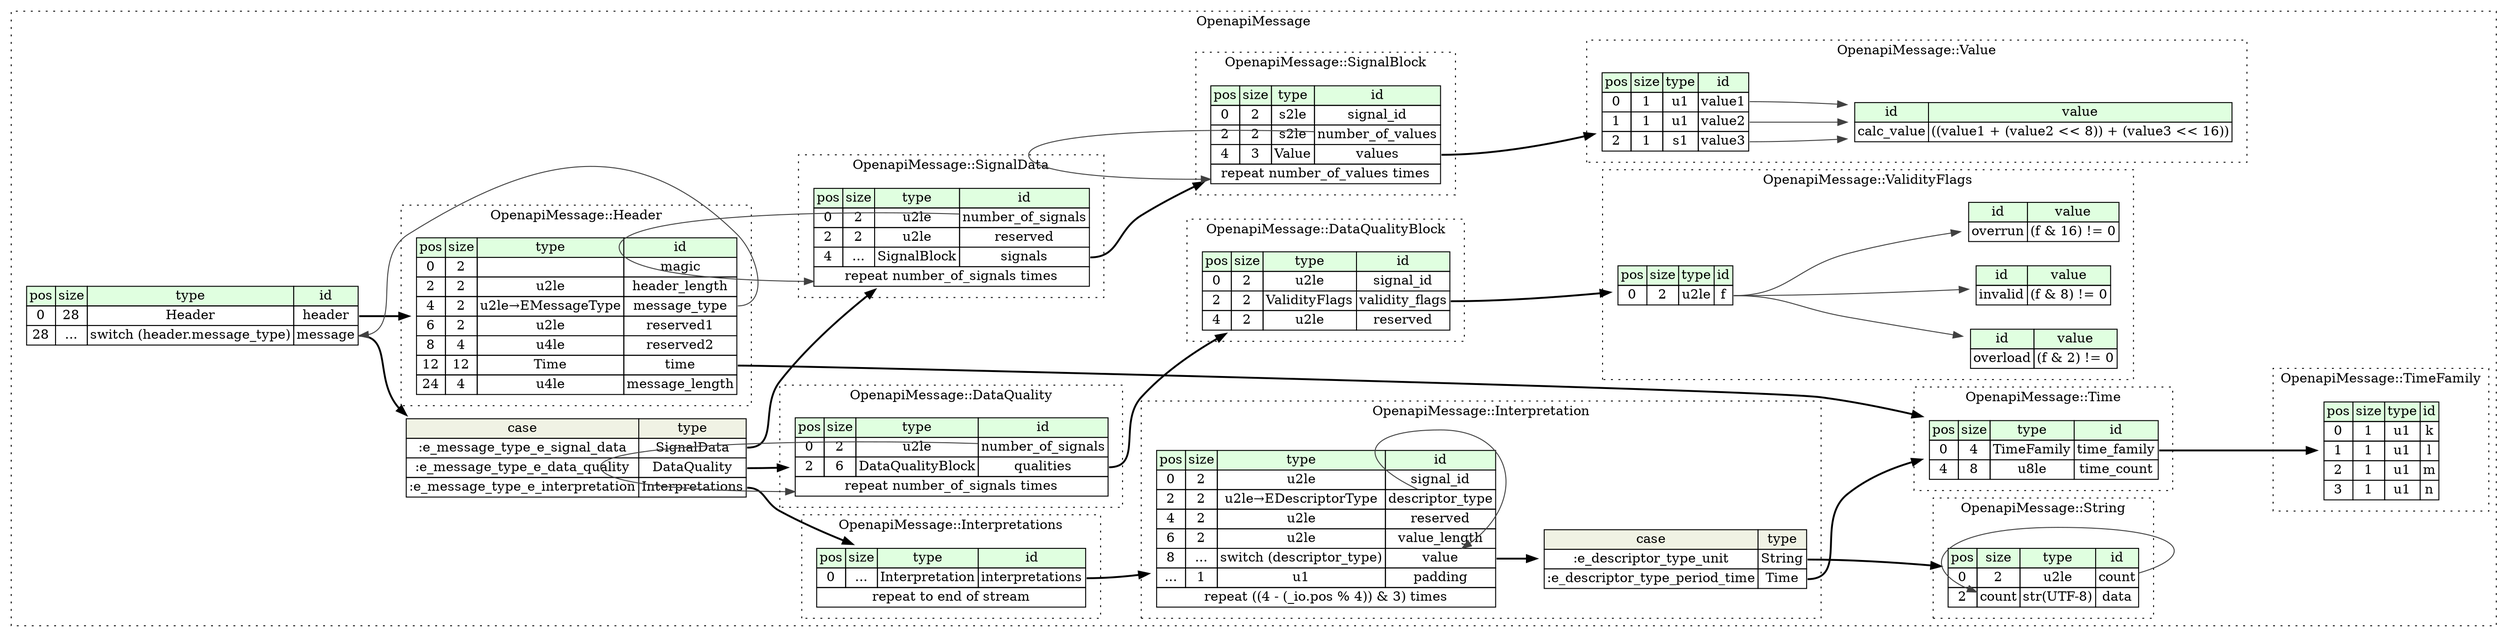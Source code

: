 digraph {
	rankdir=LR;
	node [shape=plaintext];
	subgraph cluster__openapi_message {
		label="OpenapiMessage";
		graph[style=dotted];

		openapi_message__seq [label=<<TABLE BORDER="0" CELLBORDER="1" CELLSPACING="0">
			<TR><TD BGCOLOR="#E0FFE0">pos</TD><TD BGCOLOR="#E0FFE0">size</TD><TD BGCOLOR="#E0FFE0">type</TD><TD BGCOLOR="#E0FFE0">id</TD></TR>
			<TR><TD PORT="header_pos">0</TD><TD PORT="header_size">28</TD><TD>Header</TD><TD PORT="header_type">header</TD></TR>
			<TR><TD PORT="message_pos">28</TD><TD PORT="message_size">...</TD><TD>switch (header.message_type)</TD><TD PORT="message_type">message</TD></TR>
		</TABLE>>];
openapi_message__seq_message_switch [label=<<TABLE BORDER="0" CELLBORDER="1" CELLSPACING="0">
	<TR><TD BGCOLOR="#F0F2E4">case</TD><TD BGCOLOR="#F0F2E4">type</TD></TR>
	<TR><TD>:e_message_type_e_signal_data</TD><TD PORT="case0">SignalData</TD></TR>
	<TR><TD>:e_message_type_e_data_quality</TD><TD PORT="case1">DataQuality</TD></TR>
	<TR><TD>:e_message_type_e_interpretation</TD><TD PORT="case2">Interpretations</TD></TR>
</TABLE>>];
		subgraph cluster__interpretations {
			label="OpenapiMessage::Interpretations";
			graph[style=dotted];

			interpretations__seq [label=<<TABLE BORDER="0" CELLBORDER="1" CELLSPACING="0">
				<TR><TD BGCOLOR="#E0FFE0">pos</TD><TD BGCOLOR="#E0FFE0">size</TD><TD BGCOLOR="#E0FFE0">type</TD><TD BGCOLOR="#E0FFE0">id</TD></TR>
				<TR><TD PORT="interpretations_pos">0</TD><TD PORT="interpretations_size">...</TD><TD>Interpretation</TD><TD PORT="interpretations_type">interpretations</TD></TR>
				<TR><TD COLSPAN="4" PORT="interpretations__repeat">repeat to end of stream</TD></TR>
			</TABLE>>];
		}
		subgraph cluster__data_quality {
			label="OpenapiMessage::DataQuality";
			graph[style=dotted];

			data_quality__seq [label=<<TABLE BORDER="0" CELLBORDER="1" CELLSPACING="0">
				<TR><TD BGCOLOR="#E0FFE0">pos</TD><TD BGCOLOR="#E0FFE0">size</TD><TD BGCOLOR="#E0FFE0">type</TD><TD BGCOLOR="#E0FFE0">id</TD></TR>
				<TR><TD PORT="number_of_signals_pos">0</TD><TD PORT="number_of_signals_size">2</TD><TD>u2le</TD><TD PORT="number_of_signals_type">number_of_signals</TD></TR>
				<TR><TD PORT="qualities_pos">2</TD><TD PORT="qualities_size">6</TD><TD>DataQualityBlock</TD><TD PORT="qualities_type">qualities</TD></TR>
				<TR><TD COLSPAN="4" PORT="qualities__repeat">repeat number_of_signals times</TD></TR>
			</TABLE>>];
		}
		subgraph cluster__data_quality_block {
			label="OpenapiMessage::DataQualityBlock";
			graph[style=dotted];

			data_quality_block__seq [label=<<TABLE BORDER="0" CELLBORDER="1" CELLSPACING="0">
				<TR><TD BGCOLOR="#E0FFE0">pos</TD><TD BGCOLOR="#E0FFE0">size</TD><TD BGCOLOR="#E0FFE0">type</TD><TD BGCOLOR="#E0FFE0">id</TD></TR>
				<TR><TD PORT="signal_id_pos">0</TD><TD PORT="signal_id_size">2</TD><TD>u2le</TD><TD PORT="signal_id_type">signal_id</TD></TR>
				<TR><TD PORT="validity_flags_pos">2</TD><TD PORT="validity_flags_size">2</TD><TD>ValidityFlags</TD><TD PORT="validity_flags_type">validity_flags</TD></TR>
				<TR><TD PORT="reserved_pos">4</TD><TD PORT="reserved_size">2</TD><TD>u2le</TD><TD PORT="reserved_type">reserved</TD></TR>
			</TABLE>>];
		}
		subgraph cluster__interpretation {
			label="OpenapiMessage::Interpretation";
			graph[style=dotted];

			interpretation__seq [label=<<TABLE BORDER="0" CELLBORDER="1" CELLSPACING="0">
				<TR><TD BGCOLOR="#E0FFE0">pos</TD><TD BGCOLOR="#E0FFE0">size</TD><TD BGCOLOR="#E0FFE0">type</TD><TD BGCOLOR="#E0FFE0">id</TD></TR>
				<TR><TD PORT="signal_id_pos">0</TD><TD PORT="signal_id_size">2</TD><TD>u2le</TD><TD PORT="signal_id_type">signal_id</TD></TR>
				<TR><TD PORT="descriptor_type_pos">2</TD><TD PORT="descriptor_type_size">2</TD><TD>u2le→EDescriptorType</TD><TD PORT="descriptor_type_type">descriptor_type</TD></TR>
				<TR><TD PORT="reserved_pos">4</TD><TD PORT="reserved_size">2</TD><TD>u2le</TD><TD PORT="reserved_type">reserved</TD></TR>
				<TR><TD PORT="value_length_pos">6</TD><TD PORT="value_length_size">2</TD><TD>u2le</TD><TD PORT="value_length_type">value_length</TD></TR>
				<TR><TD PORT="value_pos">8</TD><TD PORT="value_size">...</TD><TD>switch (descriptor_type)</TD><TD PORT="value_type">value</TD></TR>
				<TR><TD PORT="padding_pos">...</TD><TD PORT="padding_size">1</TD><TD>u1</TD><TD PORT="padding_type">padding</TD></TR>
				<TR><TD COLSPAN="4" PORT="padding__repeat">repeat ((4 - (_io.pos % 4)) &amp; 3) times</TD></TR>
			</TABLE>>];
interpretation__seq_value_switch [label=<<TABLE BORDER="0" CELLBORDER="1" CELLSPACING="0">
	<TR><TD BGCOLOR="#F0F2E4">case</TD><TD BGCOLOR="#F0F2E4">type</TD></TR>
	<TR><TD>:e_descriptor_type_unit</TD><TD PORT="case0">String</TD></TR>
	<TR><TD>:e_descriptor_type_period_time</TD><TD PORT="case1">Time</TD></TR>
</TABLE>>];
		}
		subgraph cluster__string {
			label="OpenapiMessage::String";
			graph[style=dotted];

			string__seq [label=<<TABLE BORDER="0" CELLBORDER="1" CELLSPACING="0">
				<TR><TD BGCOLOR="#E0FFE0">pos</TD><TD BGCOLOR="#E0FFE0">size</TD><TD BGCOLOR="#E0FFE0">type</TD><TD BGCOLOR="#E0FFE0">id</TD></TR>
				<TR><TD PORT="count_pos">0</TD><TD PORT="count_size">2</TD><TD>u2le</TD><TD PORT="count_type">count</TD></TR>
				<TR><TD PORT="data_pos">2</TD><TD PORT="data_size">count</TD><TD>str(UTF-8)</TD><TD PORT="data_type">data</TD></TR>
			</TABLE>>];
		}
		subgraph cluster__time_family {
			label="OpenapiMessage::TimeFamily";
			graph[style=dotted];

			time_family__seq [label=<<TABLE BORDER="0" CELLBORDER="1" CELLSPACING="0">
				<TR><TD BGCOLOR="#E0FFE0">pos</TD><TD BGCOLOR="#E0FFE0">size</TD><TD BGCOLOR="#E0FFE0">type</TD><TD BGCOLOR="#E0FFE0">id</TD></TR>
				<TR><TD PORT="k_pos">0</TD><TD PORT="k_size">1</TD><TD>u1</TD><TD PORT="k_type">k</TD></TR>
				<TR><TD PORT="l_pos">1</TD><TD PORT="l_size">1</TD><TD>u1</TD><TD PORT="l_type">l</TD></TR>
				<TR><TD PORT="m_pos">2</TD><TD PORT="m_size">1</TD><TD>u1</TD><TD PORT="m_type">m</TD></TR>
				<TR><TD PORT="n_pos">3</TD><TD PORT="n_size">1</TD><TD>u1</TD><TD PORT="n_type">n</TD></TR>
			</TABLE>>];
		}
		subgraph cluster__validity_flags {
			label="OpenapiMessage::ValidityFlags";
			graph[style=dotted];

			validity_flags__seq [label=<<TABLE BORDER="0" CELLBORDER="1" CELLSPACING="0">
				<TR><TD BGCOLOR="#E0FFE0">pos</TD><TD BGCOLOR="#E0FFE0">size</TD><TD BGCOLOR="#E0FFE0">type</TD><TD BGCOLOR="#E0FFE0">id</TD></TR>
				<TR><TD PORT="f_pos">0</TD><TD PORT="f_size">2</TD><TD>u2le</TD><TD PORT="f_type">f</TD></TR>
			</TABLE>>];
			validity_flags__inst__overload [label=<<TABLE BORDER="0" CELLBORDER="1" CELLSPACING="0">
				<TR><TD BGCOLOR="#E0FFE0">id</TD><TD BGCOLOR="#E0FFE0">value</TD></TR>
				<TR><TD>overload</TD><TD>(f &amp; 2) != 0</TD></TR>
			</TABLE>>];
			validity_flags__inst__invalid [label=<<TABLE BORDER="0" CELLBORDER="1" CELLSPACING="0">
				<TR><TD BGCOLOR="#E0FFE0">id</TD><TD BGCOLOR="#E0FFE0">value</TD></TR>
				<TR><TD>invalid</TD><TD>(f &amp; 8) != 0</TD></TR>
			</TABLE>>];
			validity_flags__inst__overrun [label=<<TABLE BORDER="0" CELLBORDER="1" CELLSPACING="0">
				<TR><TD BGCOLOR="#E0FFE0">id</TD><TD BGCOLOR="#E0FFE0">value</TD></TR>
				<TR><TD>overrun</TD><TD>(f &amp; 16) != 0</TD></TR>
			</TABLE>>];
		}
		subgraph cluster__signal_data {
			label="OpenapiMessage::SignalData";
			graph[style=dotted];

			signal_data__seq [label=<<TABLE BORDER="0" CELLBORDER="1" CELLSPACING="0">
				<TR><TD BGCOLOR="#E0FFE0">pos</TD><TD BGCOLOR="#E0FFE0">size</TD><TD BGCOLOR="#E0FFE0">type</TD><TD BGCOLOR="#E0FFE0">id</TD></TR>
				<TR><TD PORT="number_of_signals_pos">0</TD><TD PORT="number_of_signals_size">2</TD><TD>u2le</TD><TD PORT="number_of_signals_type">number_of_signals</TD></TR>
				<TR><TD PORT="reserved_pos">2</TD><TD PORT="reserved_size">2</TD><TD>u2le</TD><TD PORT="reserved_type">reserved</TD></TR>
				<TR><TD PORT="signals_pos">4</TD><TD PORT="signals_size">...</TD><TD>SignalBlock</TD><TD PORT="signals_type">signals</TD></TR>
				<TR><TD COLSPAN="4" PORT="signals__repeat">repeat number_of_signals times</TD></TR>
			</TABLE>>];
		}
		subgraph cluster__header {
			label="OpenapiMessage::Header";
			graph[style=dotted];

			header__seq [label=<<TABLE BORDER="0" CELLBORDER="1" CELLSPACING="0">
				<TR><TD BGCOLOR="#E0FFE0">pos</TD><TD BGCOLOR="#E0FFE0">size</TD><TD BGCOLOR="#E0FFE0">type</TD><TD BGCOLOR="#E0FFE0">id</TD></TR>
				<TR><TD PORT="magic_pos">0</TD><TD PORT="magic_size">2</TD><TD></TD><TD PORT="magic_type">magic</TD></TR>
				<TR><TD PORT="header_length_pos">2</TD><TD PORT="header_length_size">2</TD><TD>u2le</TD><TD PORT="header_length_type">header_length</TD></TR>
				<TR><TD PORT="message_type_pos">4</TD><TD PORT="message_type_size">2</TD><TD>u2le→EMessageType</TD><TD PORT="message_type_type">message_type</TD></TR>
				<TR><TD PORT="reserved1_pos">6</TD><TD PORT="reserved1_size">2</TD><TD>u2le</TD><TD PORT="reserved1_type">reserved1</TD></TR>
				<TR><TD PORT="reserved2_pos">8</TD><TD PORT="reserved2_size">4</TD><TD>u4le</TD><TD PORT="reserved2_type">reserved2</TD></TR>
				<TR><TD PORT="time_pos">12</TD><TD PORT="time_size">12</TD><TD>Time</TD><TD PORT="time_type">time</TD></TR>
				<TR><TD PORT="message_length_pos">24</TD><TD PORT="message_length_size">4</TD><TD>u4le</TD><TD PORT="message_length_type">message_length</TD></TR>
			</TABLE>>];
		}
		subgraph cluster__signal_block {
			label="OpenapiMessage::SignalBlock";
			graph[style=dotted];

			signal_block__seq [label=<<TABLE BORDER="0" CELLBORDER="1" CELLSPACING="0">
				<TR><TD BGCOLOR="#E0FFE0">pos</TD><TD BGCOLOR="#E0FFE0">size</TD><TD BGCOLOR="#E0FFE0">type</TD><TD BGCOLOR="#E0FFE0">id</TD></TR>
				<TR><TD PORT="signal_id_pos">0</TD><TD PORT="signal_id_size">2</TD><TD>s2le</TD><TD PORT="signal_id_type">signal_id</TD></TR>
				<TR><TD PORT="number_of_values_pos">2</TD><TD PORT="number_of_values_size">2</TD><TD>s2le</TD><TD PORT="number_of_values_type">number_of_values</TD></TR>
				<TR><TD PORT="values_pos">4</TD><TD PORT="values_size">3</TD><TD>Value</TD><TD PORT="values_type">values</TD></TR>
				<TR><TD COLSPAN="4" PORT="values__repeat">repeat number_of_values times</TD></TR>
			</TABLE>>];
		}
		subgraph cluster__time {
			label="OpenapiMessage::Time";
			graph[style=dotted];

			time__seq [label=<<TABLE BORDER="0" CELLBORDER="1" CELLSPACING="0">
				<TR><TD BGCOLOR="#E0FFE0">pos</TD><TD BGCOLOR="#E0FFE0">size</TD><TD BGCOLOR="#E0FFE0">type</TD><TD BGCOLOR="#E0FFE0">id</TD></TR>
				<TR><TD PORT="time_family_pos">0</TD><TD PORT="time_family_size">4</TD><TD>TimeFamily</TD><TD PORT="time_family_type">time_family</TD></TR>
				<TR><TD PORT="time_count_pos">4</TD><TD PORT="time_count_size">8</TD><TD>u8le</TD><TD PORT="time_count_type">time_count</TD></TR>
			</TABLE>>];
		}
		subgraph cluster__value {
			label="OpenapiMessage::Value";
			graph[style=dotted];

			value__seq [label=<<TABLE BORDER="0" CELLBORDER="1" CELLSPACING="0">
				<TR><TD BGCOLOR="#E0FFE0">pos</TD><TD BGCOLOR="#E0FFE0">size</TD><TD BGCOLOR="#E0FFE0">type</TD><TD BGCOLOR="#E0FFE0">id</TD></TR>
				<TR><TD PORT="value1_pos">0</TD><TD PORT="value1_size">1</TD><TD>u1</TD><TD PORT="value1_type">value1</TD></TR>
				<TR><TD PORT="value2_pos">1</TD><TD PORT="value2_size">1</TD><TD>u1</TD><TD PORT="value2_type">value2</TD></TR>
				<TR><TD PORT="value3_pos">2</TD><TD PORT="value3_size">1</TD><TD>s1</TD><TD PORT="value3_type">value3</TD></TR>
			</TABLE>>];
			value__inst__calc_value [label=<<TABLE BORDER="0" CELLBORDER="1" CELLSPACING="0">
				<TR><TD BGCOLOR="#E0FFE0">id</TD><TD BGCOLOR="#E0FFE0">value</TD></TR>
				<TR><TD>calc_value</TD><TD>((value1 + (value2 &lt;&lt; 8)) + (value3 &lt;&lt; 16))</TD></TR>
			</TABLE>>];
		}
	}
	openapi_message__seq:header_type -> header__seq [style=bold];
	openapi_message__seq:message_type -> openapi_message__seq_message_switch [style=bold];
	openapi_message__seq_message_switch:case0 -> signal_data__seq [style=bold];
	openapi_message__seq_message_switch:case1 -> data_quality__seq [style=bold];
	openapi_message__seq_message_switch:case2 -> interpretations__seq [style=bold];
	header__seq:message_type_type -> openapi_message__seq:message_type [color="#404040"];
	interpretations__seq:interpretations_type -> interpretation__seq [style=bold];
	data_quality__seq:qualities_type -> data_quality_block__seq [style=bold];
	data_quality__seq:number_of_signals_type -> data_quality__seq:qualities__repeat [color="#404040"];
	data_quality_block__seq:validity_flags_type -> validity_flags__seq [style=bold];
	interpretation__seq:value_type -> interpretation__seq_value_switch [style=bold];
	interpretation__seq_value_switch:case0 -> string__seq [style=bold];
	interpretation__seq_value_switch:case1 -> time__seq [style=bold];
	interpretation__seq:descriptor_type_type -> interpretation__seq:value_type [color="#404040"];
	string__seq:count_type -> string__seq:data_size [color="#404040"];
	validity_flags__seq:f_type -> validity_flags__inst__overload [color="#404040"];
	validity_flags__seq:f_type -> validity_flags__inst__invalid [color="#404040"];
	validity_flags__seq:f_type -> validity_flags__inst__overrun [color="#404040"];
	signal_data__seq:signals_type -> signal_block__seq [style=bold];
	signal_data__seq:number_of_signals_type -> signal_data__seq:signals__repeat [color="#404040"];
	header__seq:time_type -> time__seq [style=bold];
	signal_block__seq:values_type -> value__seq [style=bold];
	signal_block__seq:number_of_values_type -> signal_block__seq:values__repeat [color="#404040"];
	time__seq:time_family_type -> time_family__seq [style=bold];
	value__seq:value1_type -> value__inst__calc_value [color="#404040"];
	value__seq:value2_type -> value__inst__calc_value [color="#404040"];
	value__seq:value3_type -> value__inst__calc_value [color="#404040"];
}
